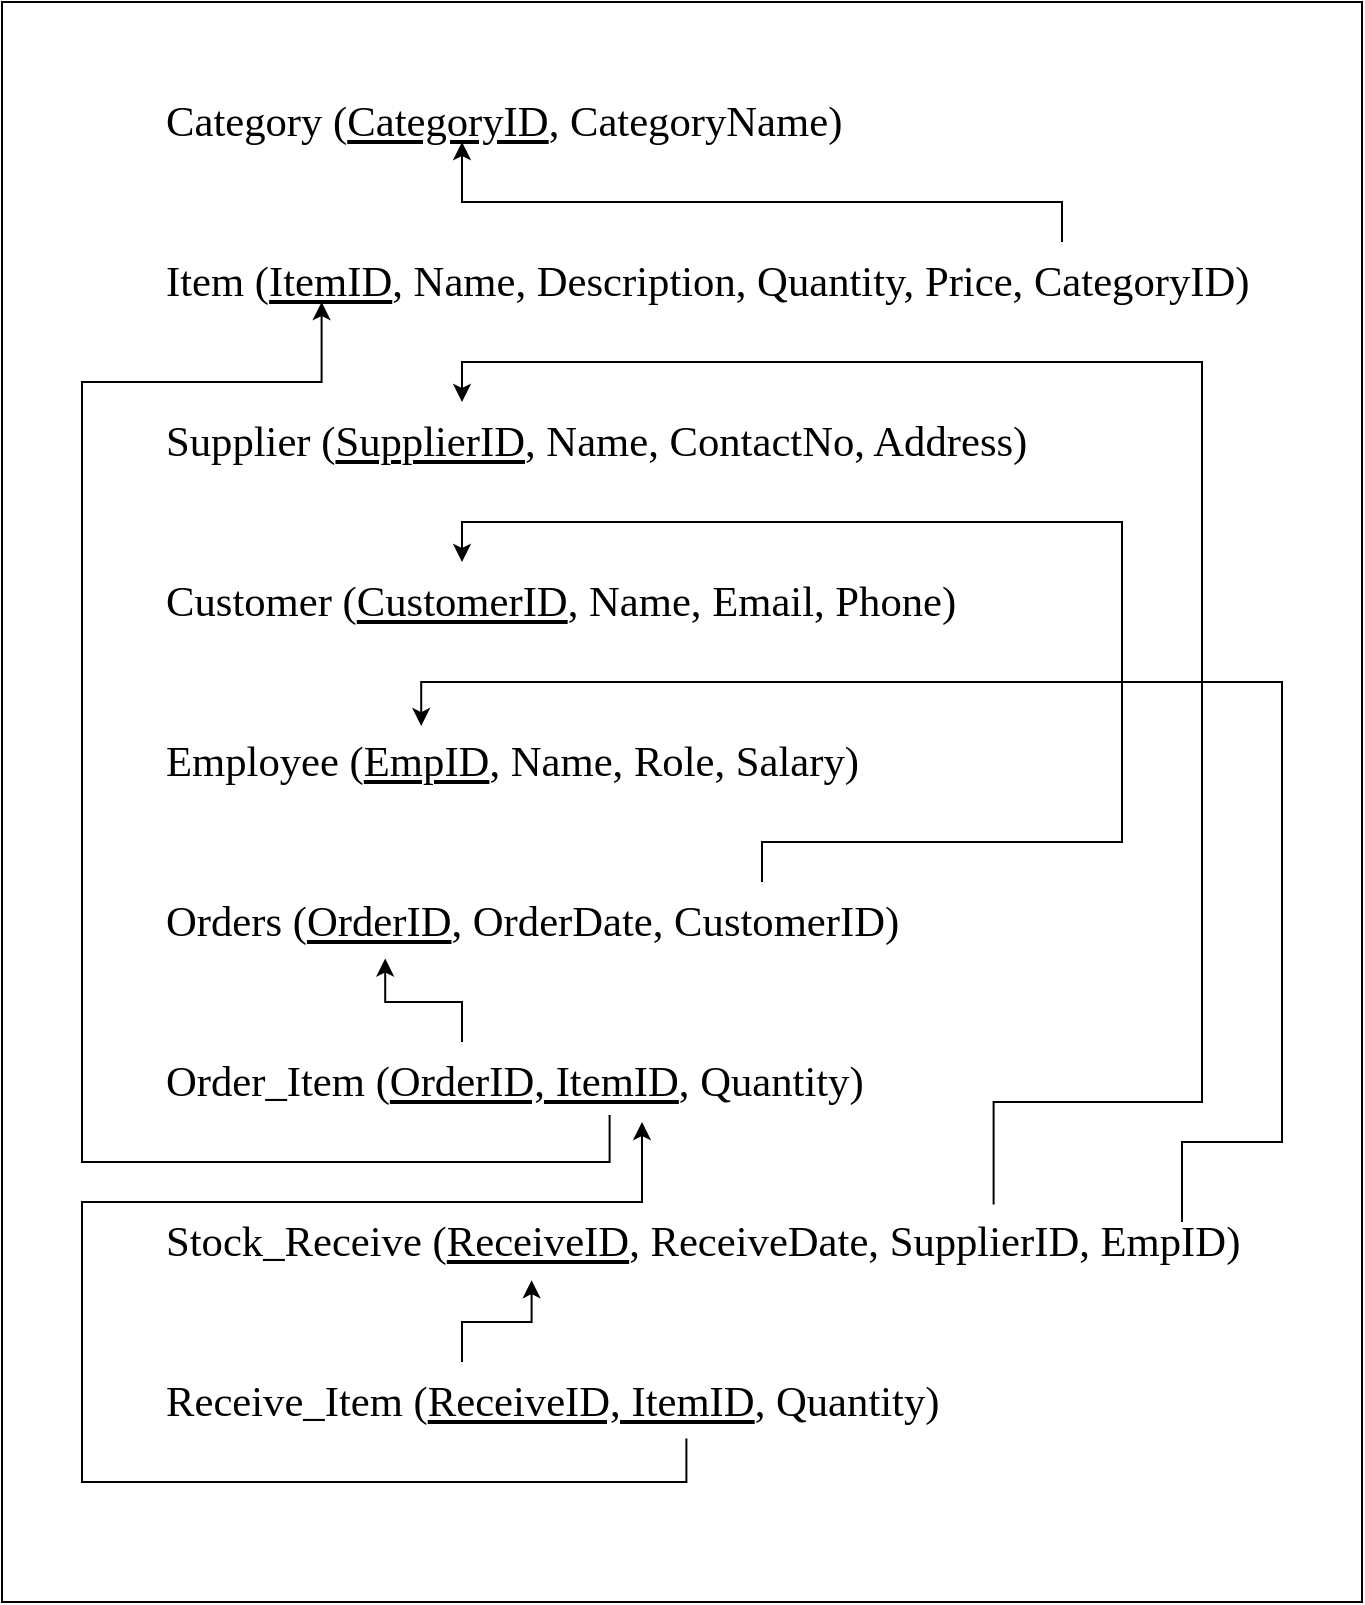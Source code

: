 <mxfile version="28.1.2">
  <diagram name="Page-1" id="OF9greeKcQ6onKDdQP93">
    <mxGraphModel dx="1303" dy="783" grid="1" gridSize="10" guides="1" tooltips="1" connect="1" arrows="1" fold="1" page="1" pageScale="1" pageWidth="827" pageHeight="1169" math="0" shadow="0">
      <root>
        <mxCell id="0" />
        <mxCell id="1" parent="0" />
        <mxCell id="MZCLySDW0nryiur-8tVe-30" style="edgeStyle=orthogonalEdgeStyle;rounded=0;orthogonalLoop=1;jettySize=auto;html=1;exitX=0.439;exitY=0.9;exitDx=0;exitDy=0;entryX=0.154;entryY=0.75;entryDx=0;entryDy=0;entryPerimeter=0;exitPerimeter=0;" parent="1" source="MZCLySDW0nryiur-8tVe-11" edge="1">
          <mxGeometry relative="1" as="geometry">
            <Array as="points">
              <mxPoint x="348" y="850" />
              <mxPoint x="50" y="850" />
              <mxPoint x="50" y="480" />
              <mxPoint x="200" y="480" />
            </Array>
            <mxPoint x="200.08" y="430" as="targetPoint" />
          </mxGeometry>
        </mxCell>
        <mxCell id="I6rHF4V24H5XvrQ4KlLN-1" value="&lt;div style=&quot;&quot;&gt;&lt;p class=&quot;MsoNormal&quot;&gt;&lt;span style=&quot;font-size:16.0pt;font-family:&amp;quot;Times New Roman&amp;quot;,serif&quot;&gt;Item (&lt;u&gt;ItemID&lt;/u&gt;, Name, Description, Quantity, Price, CategoryID)&lt;/span&gt;&lt;/p&gt;&lt;/div&gt;" style="text;html=1;align=left;verticalAlign=middle;whiteSpace=wrap;rounded=0;fontFamily=Times New Roman;" vertex="1" parent="1">
          <mxGeometry x="120" y="240" width="600" height="40" as="geometry" />
        </mxCell>
        <mxCell id="I6rHF4V24H5XvrQ4KlLN-9" value="" style="group" vertex="1" connectable="0" parent="1">
          <mxGeometry x="120" y="160" width="600" height="680" as="geometry" />
        </mxCell>
        <mxCell id="MZCLySDW0nryiur-8tVe-3" value="&lt;div style=&quot;&quot;&gt;&lt;p class=&quot;MsoNormal&quot;&gt;&lt;span style=&quot;font-size:16.0pt;font-family:&amp;quot;Times New Roman&amp;quot;,serif&quot;&gt;Category (&lt;u&gt;CategoryID&lt;/u&gt;, CategoryName)&lt;/span&gt;&lt;/p&gt;&lt;/div&gt;" style="text;html=1;align=left;verticalAlign=middle;whiteSpace=wrap;rounded=0;fontFamily=Times New Roman;" parent="I6rHF4V24H5XvrQ4KlLN-9" vertex="1">
          <mxGeometry width="600" height="40" as="geometry" />
        </mxCell>
        <mxCell id="I6rHF4V24H5XvrQ4KlLN-2" value="&lt;div style=&quot;&quot;&gt;&lt;p class=&quot;MsoNormal&quot;&gt;&lt;span style=&quot;font-size:16.0pt;font-family:&amp;quot;Times New Roman&amp;quot;,serif;&lt;br/&gt;mso-fareast-font-family:Arial;mso-ansi-language:EN-US;mso-fareast-language:&lt;br/&gt;EN-US;mso-bidi-language:SI-LK&quot;&gt;Supplier (&lt;u&gt;SupplierID&lt;/u&gt;, Name, ContactNo, Address)&lt;/span&gt;&lt;/p&gt;&lt;/div&gt;" style="text;html=1;align=left;verticalAlign=middle;whiteSpace=wrap;rounded=0;fontFamily=Times New Roman;" vertex="1" parent="I6rHF4V24H5XvrQ4KlLN-9">
          <mxGeometry y="160" width="600" height="40" as="geometry" />
        </mxCell>
        <mxCell id="I6rHF4V24H5XvrQ4KlLN-3" value="&lt;div style=&quot;&quot;&gt;&lt;p class=&quot;MsoNormal&quot;&gt;&lt;span style=&quot;font-size:16.0pt;font-family:&amp;quot;Times New Roman&amp;quot;,serif;&lt;br/&gt;mso-fareast-font-family:Arial;mso-ansi-language:EN-US;mso-fareast-language:&lt;br/&gt;EN-US;mso-bidi-language:SI-LK&quot;&gt;Customer (&lt;u&gt;CustomerID&lt;/u&gt;, Name, Email, Phone)&lt;/span&gt;&lt;/p&gt;&lt;/div&gt;" style="text;html=1;align=left;verticalAlign=middle;whiteSpace=wrap;rounded=0;fontFamily=Times New Roman;" vertex="1" parent="I6rHF4V24H5XvrQ4KlLN-9">
          <mxGeometry y="240" width="600" height="40" as="geometry" />
        </mxCell>
        <mxCell id="I6rHF4V24H5XvrQ4KlLN-4" value="&lt;div style=&quot;&quot;&gt;&lt;p class=&quot;MsoNormal&quot;&gt;&lt;span style=&quot;font-size:16.0pt;font-family:&amp;quot;Times New Roman&amp;quot;,serif&quot;&gt;Employee (&lt;u&gt;EmpID&lt;/u&gt;, Name, Role, Salary)&lt;/span&gt;&lt;/p&gt;&lt;/div&gt;" style="text;html=1;align=left;verticalAlign=middle;whiteSpace=wrap;rounded=0;fontFamily=Times New Roman;" vertex="1" parent="I6rHF4V24H5XvrQ4KlLN-9">
          <mxGeometry y="320" width="600" height="40" as="geometry" />
        </mxCell>
        <mxCell id="I6rHF4V24H5XvrQ4KlLN-16" style="edgeStyle=orthogonalEdgeStyle;rounded=0;orthogonalLoop=1;jettySize=auto;html=1;exitX=0.5;exitY=0;exitDx=0;exitDy=0;entryX=0.25;entryY=0;entryDx=0;entryDy=0;" edge="1" parent="I6rHF4V24H5XvrQ4KlLN-9" source="I6rHF4V24H5XvrQ4KlLN-5" target="I6rHF4V24H5XvrQ4KlLN-3">
          <mxGeometry relative="1" as="geometry">
            <Array as="points">
              <mxPoint x="300" y="380" />
              <mxPoint x="480" y="380" />
              <mxPoint x="480" y="220" />
              <mxPoint x="150" y="220" />
            </Array>
          </mxGeometry>
        </mxCell>
        <mxCell id="I6rHF4V24H5XvrQ4KlLN-5" value="&lt;div style=&quot;&quot;&gt;&lt;p class=&quot;MsoNormal&quot;&gt;&lt;span style=&quot;font-size:16.0pt;font-family:&amp;quot;Times New Roman&amp;quot;,serif&quot;&gt;Orders (&lt;u&gt;OrderID&lt;/u&gt;, OrderDate, CustomerID)&lt;/span&gt;&lt;/p&gt;&lt;/div&gt;" style="text;html=1;align=left;verticalAlign=middle;whiteSpace=wrap;rounded=0;fontFamily=Times New Roman;" vertex="1" parent="I6rHF4V24H5XvrQ4KlLN-9">
          <mxGeometry y="400" width="600" height="40" as="geometry" />
        </mxCell>
        <mxCell id="I6rHF4V24H5XvrQ4KlLN-6" value="&lt;div style=&quot;&quot;&gt;&lt;p class=&quot;MsoNormal&quot;&gt;&lt;span style=&quot;font-size:16.0pt;font-family:&amp;quot;Times New Roman&amp;quot;,serif&quot;&gt;Order_Item (&lt;u&gt;OrderID, ItemID&lt;/u&gt;, Quantity)&lt;/span&gt;&lt;/p&gt;&lt;/div&gt;" style="text;html=1;align=left;verticalAlign=middle;whiteSpace=wrap;rounded=0;fontFamily=Times New Roman;" vertex="1" parent="I6rHF4V24H5XvrQ4KlLN-9">
          <mxGeometry y="480" width="600" height="40" as="geometry" />
        </mxCell>
        <mxCell id="I6rHF4V24H5XvrQ4KlLN-21" style="edgeStyle=orthogonalEdgeStyle;rounded=0;orthogonalLoop=1;jettySize=auto;html=1;exitX=0.693;exitY=0.03;exitDx=0;exitDy=0;entryX=0.25;entryY=0;entryDx=0;entryDy=0;exitPerimeter=0;" edge="1" parent="I6rHF4V24H5XvrQ4KlLN-9" source="I6rHF4V24H5XvrQ4KlLN-7" target="I6rHF4V24H5XvrQ4KlLN-2">
          <mxGeometry relative="1" as="geometry">
            <Array as="points">
              <mxPoint x="416" y="510" />
              <mxPoint x="520" y="510" />
              <mxPoint x="520" y="140" />
              <mxPoint x="150" y="140" />
            </Array>
          </mxGeometry>
        </mxCell>
        <mxCell id="I6rHF4V24H5XvrQ4KlLN-24" style="edgeStyle=orthogonalEdgeStyle;rounded=0;orthogonalLoop=1;jettySize=auto;html=1;exitX=0.85;exitY=0.25;exitDx=0;exitDy=0;entryX=0.216;entryY=0.051;entryDx=0;entryDy=0;exitPerimeter=0;entryPerimeter=0;" edge="1" parent="I6rHF4V24H5XvrQ4KlLN-9" source="I6rHF4V24H5XvrQ4KlLN-7" target="I6rHF4V24H5XvrQ4KlLN-4">
          <mxGeometry relative="1" as="geometry">
            <Array as="points">
              <mxPoint x="510" y="530" />
              <mxPoint x="560" y="530" />
              <mxPoint x="560" y="300" />
              <mxPoint x="130" y="300" />
            </Array>
          </mxGeometry>
        </mxCell>
        <mxCell id="I6rHF4V24H5XvrQ4KlLN-7" value="&lt;div style=&quot;&quot;&gt;&lt;p class=&quot;MsoNormal&quot;&gt;&lt;span style=&quot;font-size:16.0pt;font-family:&amp;quot;Times New Roman&amp;quot;,serif&quot;&gt;Stock_Receive (&lt;u&gt;ReceiveID&lt;/u&gt;, ReceiveDate, SupplierID, EmpID)&lt;/span&gt;&lt;/p&gt;&lt;/div&gt;" style="text;html=1;align=left;verticalAlign=middle;whiteSpace=wrap;rounded=0;fontFamily=Times New Roman;" vertex="1" parent="I6rHF4V24H5XvrQ4KlLN-9">
          <mxGeometry y="560" width="600" height="40" as="geometry" />
        </mxCell>
        <mxCell id="I6rHF4V24H5XvrQ4KlLN-8" value="&lt;div style=&quot;&quot;&gt;&lt;p class=&quot;MsoNormal&quot;&gt;&lt;span style=&quot;font-size:16.0pt;font-family:&amp;quot;Times New Roman&amp;quot;,serif&quot;&gt;Receive_Item (&lt;u&gt;ReceiveID, ItemID&lt;/u&gt;, Quantity)&lt;/span&gt;&lt;/p&gt;&lt;/div&gt;" style="text;html=1;align=left;verticalAlign=middle;whiteSpace=wrap;rounded=0;fontFamily=Times New Roman;" vertex="1" parent="I6rHF4V24H5XvrQ4KlLN-9">
          <mxGeometry y="640" width="600" height="40" as="geometry" />
        </mxCell>
        <mxCell id="I6rHF4V24H5XvrQ4KlLN-17" style="edgeStyle=orthogonalEdgeStyle;rounded=0;orthogonalLoop=1;jettySize=auto;html=1;exitX=0.25;exitY=0;exitDx=0;exitDy=0;entryX=0.186;entryY=0.957;entryDx=0;entryDy=0;entryPerimeter=0;" edge="1" parent="I6rHF4V24H5XvrQ4KlLN-9" source="I6rHF4V24H5XvrQ4KlLN-6" target="I6rHF4V24H5XvrQ4KlLN-5">
          <mxGeometry relative="1" as="geometry" />
        </mxCell>
        <mxCell id="I6rHF4V24H5XvrQ4KlLN-22" style="edgeStyle=orthogonalEdgeStyle;rounded=0;orthogonalLoop=1;jettySize=auto;html=1;exitX=0.25;exitY=0;exitDx=0;exitDy=0;entryX=0.308;entryY=0.978;entryDx=0;entryDy=0;entryPerimeter=0;" edge="1" parent="I6rHF4V24H5XvrQ4KlLN-9" source="I6rHF4V24H5XvrQ4KlLN-8" target="I6rHF4V24H5XvrQ4KlLN-7">
          <mxGeometry relative="1" as="geometry" />
        </mxCell>
        <mxCell id="I6rHF4V24H5XvrQ4KlLN-23" style="edgeStyle=orthogonalEdgeStyle;rounded=0;orthogonalLoop=1;jettySize=auto;html=1;exitX=0.437;exitY=0.957;exitDx=0;exitDy=0;entryX=0.4;entryY=1;entryDx=0;entryDy=0;entryPerimeter=0;exitPerimeter=0;" edge="1" parent="I6rHF4V24H5XvrQ4KlLN-9" source="I6rHF4V24H5XvrQ4KlLN-8" target="I6rHF4V24H5XvrQ4KlLN-6">
          <mxGeometry relative="1" as="geometry">
            <Array as="points">
              <mxPoint x="262" y="700" />
              <mxPoint x="-40" y="700" />
              <mxPoint x="-40" y="560" />
              <mxPoint x="240" y="560" />
            </Array>
          </mxGeometry>
        </mxCell>
        <mxCell id="I6rHF4V24H5XvrQ4KlLN-13" style="edgeStyle=orthogonalEdgeStyle;rounded=0;orthogonalLoop=1;jettySize=auto;html=1;exitX=0.75;exitY=0;exitDx=0;exitDy=0;entryX=0.25;entryY=0.75;entryDx=0;entryDy=0;entryPerimeter=0;" edge="1" parent="1" source="I6rHF4V24H5XvrQ4KlLN-1" target="MZCLySDW0nryiur-8tVe-3">
          <mxGeometry relative="1" as="geometry" />
        </mxCell>
        <mxCell id="I6rHF4V24H5XvrQ4KlLN-19" style="edgeStyle=orthogonalEdgeStyle;rounded=0;orthogonalLoop=1;jettySize=auto;html=1;exitX=0.373;exitY=0.914;exitDx=0;exitDy=0;entryX=0.133;entryY=0.75;entryDx=0;entryDy=0;entryPerimeter=0;exitPerimeter=0;" edge="1" parent="1" source="I6rHF4V24H5XvrQ4KlLN-6" target="I6rHF4V24H5XvrQ4KlLN-1">
          <mxGeometry relative="1" as="geometry">
            <Array as="points">
              <mxPoint x="344" y="700" />
              <mxPoint x="80" y="700" />
              <mxPoint x="80" y="310" />
              <mxPoint x="200" y="310" />
            </Array>
          </mxGeometry>
        </mxCell>
        <mxCell id="I6rHF4V24H5XvrQ4KlLN-25" value="" style="rounded=0;whiteSpace=wrap;html=1;fillColor=none;" vertex="1" parent="1">
          <mxGeometry x="40" y="120" width="680" height="800" as="geometry" />
        </mxCell>
      </root>
    </mxGraphModel>
  </diagram>
</mxfile>
